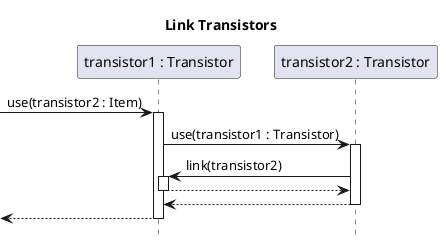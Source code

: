 @startuml link-transistor

title Link Transistors
hide footbox
autoactivate on

participant "transistor1 : Transistor" as tr1
participant "transistor2 : Transistor" as tr2

[-> tr1 : use(transistor2 : Item) 
	tr1 -> tr2 : use(transistor1 : Transistor)
		tr2 -> tr1 : link(transistor2)
		return
	return
return

@enduml